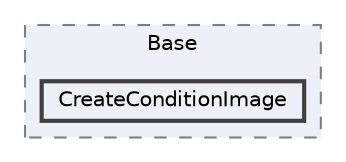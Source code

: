 digraph "003_Item/Window/Base/CreateConditionImage"
{
 // LATEX_PDF_SIZE
  bgcolor="transparent";
  edge [fontname=Helvetica,fontsize=10,labelfontname=Helvetica,labelfontsize=10];
  node [fontname=Helvetica,fontsize=10,shape=box,height=0.2,width=0.4];
  compound=true
  subgraph clusterdir_098854f8a7fda785bc1bbc6dfac13912 {
    graph [ bgcolor="#edf0f7", pencolor="grey50", label="Base", fontname=Helvetica,fontsize=10 style="filled,dashed", URL="dir_098854f8a7fda785bc1bbc6dfac13912.html",tooltip=""]
  dir_e002c5c4d39e5b31286d904909b4c11a [label="CreateConditionImage", fillcolor="#edf0f7", color="grey25", style="filled,bold", URL="dir_e002c5c4d39e5b31286d904909b4c11a.html",tooltip=""];
  }
}

